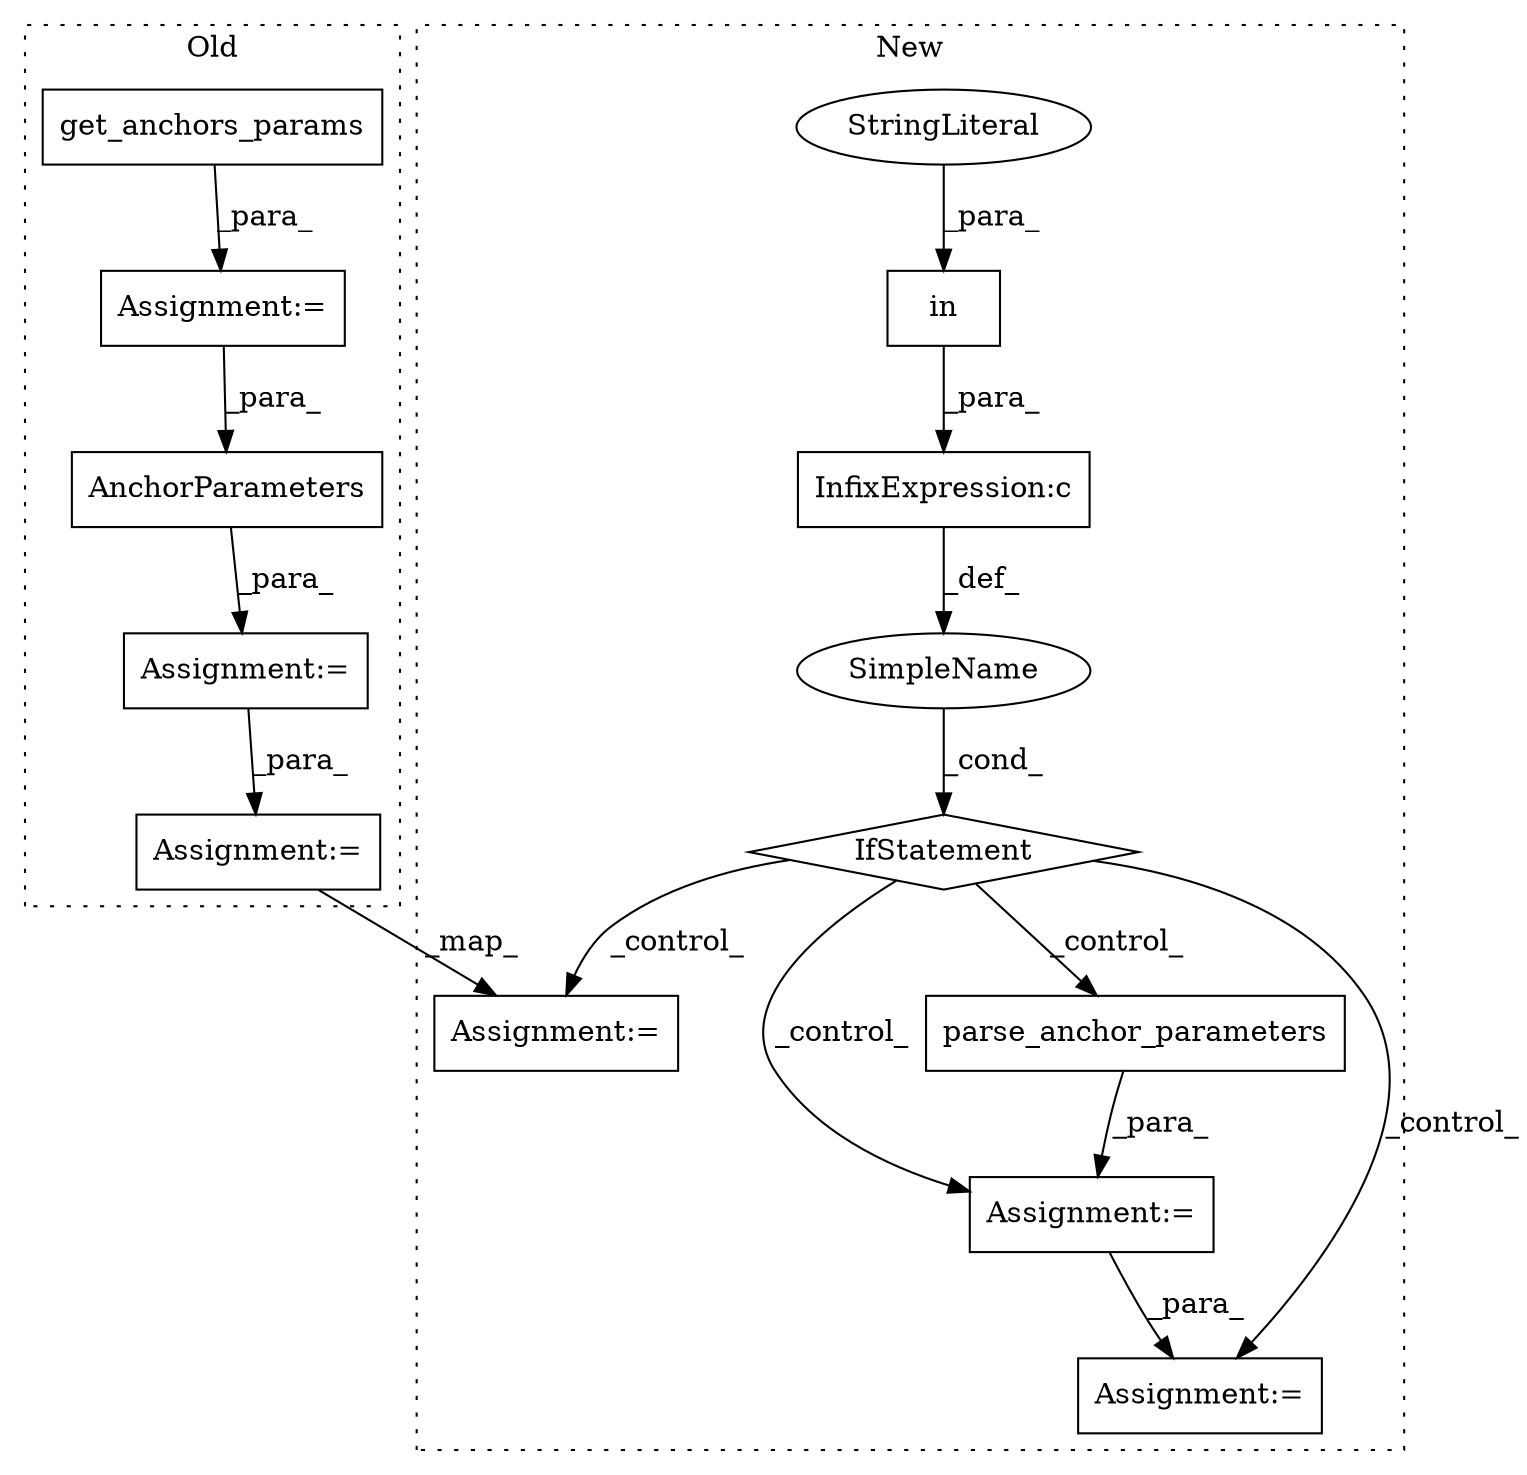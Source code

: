 digraph G {
subgraph cluster0 {
1 [label="get_anchors_params" a="32" s="5662,5693" l="19,1" shape="box"];
4 [label="Assignment:=" a="7" s="5849" l="1" shape="box"];
6 [label="AnchorParameters" a="32" s="5715,5744" l="17,1" shape="box"];
13 [label="Assignment:=" a="7" s="5714" l="1" shape="box"];
14 [label="Assignment:=" a="7" s="5661" l="1" shape="box"];
label = "Old";
style="dotted";
}
subgraph cluster1 {
2 [label="in" a="105" s="4635" l="34" shape="box"];
3 [label="Assignment:=" a="7" s="4847" l="1" shape="box"];
5 [label="InfixExpression:c" a="27" s="4626" l="4" shape="box"];
7 [label="StringLiteral" a="45" s="4635" l="19" shape="ellipse"];
8 [label="SimpleName" a="42" s="" l="" shape="ellipse"];
9 [label="IfStatement" a="25" s="4611,4670" l="4,2" shape="diamond"];
10 [label="Assignment:=" a="7" s="4693" l="1" shape="box"];
11 [label="parse_anchor_parameters" a="32" s="4694,4729" l="24,1" shape="box"];
12 [label="Assignment:=" a="7" s="4743" l="1" shape="box"];
label = "New";
style="dotted";
}
1 -> 14 [label="_para_"];
2 -> 5 [label="_para_"];
4 -> 3 [label="_map_"];
5 -> 8 [label="_def_"];
6 -> 13 [label="_para_"];
7 -> 2 [label="_para_"];
8 -> 9 [label="_cond_"];
9 -> 12 [label="_control_"];
9 -> 3 [label="_control_"];
9 -> 10 [label="_control_"];
9 -> 11 [label="_control_"];
10 -> 12 [label="_para_"];
11 -> 10 [label="_para_"];
13 -> 4 [label="_para_"];
14 -> 6 [label="_para_"];
}